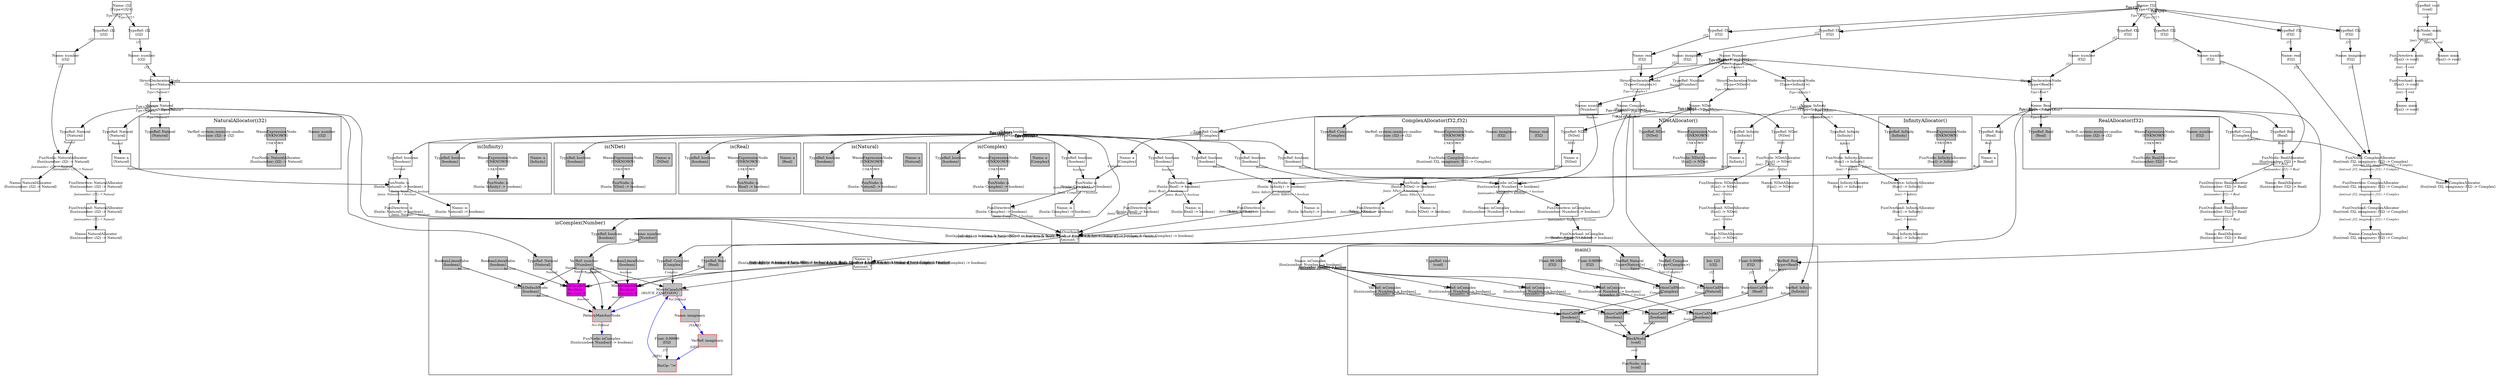 digraph Document {
  node [shape=box,fixedsize=shape fontsize=10]
  1 [label="Name: i32\n⟨Type<i32>⟩", fillcolor=grey];
  2 [label="Name: f32\n⟨Type<f32>⟩", fillcolor=grey];
  3 [label="Name: boolean\n⟨Type<boolean>⟩", fillcolor=grey];
  4 [label="Name: Number\n⟨Type<Number>⟩", fillcolor=grey];
  5 [label="StructDeclarationNode\n⟨Type<Infinity>⟩", fillcolor=grey];
  6 [label="Name: Infinity\n⟨Type<Infinity>⟩", fillcolor=grey];
  7 [label="StructDeclarationNode\n⟨Type<NDet>⟩", fillcolor=grey];
  8 [label="Name: NDet\n⟨Type<NDet>⟩", fillcolor=grey];
  9 [label="StructDeclarationNode\n⟨Type<Real>⟩", fillcolor=grey];
  10 [label="TypeRef: f32\n⟨f32⟩", fillcolor=grey];
  11 [label="Name: number\n⟨f32⟩", fillcolor=grey];
  12 [label="Name: Real\n⟨Type<Real>⟩", fillcolor=grey];
  13 [label="StructDeclarationNode\n⟨Type<Natural>⟩", fillcolor=grey];
  14 [label="TypeRef: i32\n⟨i32⟩", fillcolor=grey];
  15 [label="Name: number\n⟨i32⟩", fillcolor=grey];
  16 [label="Name: Natural\n⟨Type<Natural>⟩", fillcolor=grey];
  17 [label="StructDeclarationNode\n⟨Type<Complex>⟩", fillcolor=grey];
  18 [label="TypeRef: f32\n⟨f32⟩", fillcolor=grey];
  19 [label="Name: real\n⟨f32⟩", fillcolor=grey];
  20 [label="TypeRef: f32\n⟨f32⟩", fillcolor=grey];
  21 [label="Name: imaginary\n⟨f32⟩", fillcolor=grey];
  22 [label="Name: Complex\n⟨Type<Complex>⟩", fillcolor=grey];
  23 [label="FunOverload: isComplex\n⟨fun(number: Number) -> boolean⟩", fillcolor=grey];
  24 [label="FunDirective: isComplex\n⟨fun(number: Number) -> boolean⟩", fillcolor=grey];
  25 [label="FunNode: isComplex\n⟨fun(number: Number) -> boolean⟩", fillcolor=grey];
  26 [label="TypeRef: Number\n⟨Number⟩", fillcolor=grey];
  27 [label="Name: number\n⟨Number⟩", fillcolor=grey];
  28 [label="TypeRef: boolean\n⟨boolean⟩", fillcolor=grey];
  29 [label="Name: isComplex\n⟨fun(number: Number) -> boolean⟩", fillcolor=grey];
  30 [label="Name: isComplex\n⟨fun(number: Number) -> boolean⟩", fillcolor=grey];
  31 [label="FunOverload: main\n⟨fun() -> void⟩", fillcolor=grey];
  32 [label="FunDirective: main\n⟨fun() -> void⟩", fillcolor=grey];
  33 [label="FunNode: main\n⟨void⟩", fillcolor=grey];
  34 [label="TypeRef: void\n⟨void⟩", fillcolor=grey];
  35 [label="Name: main\n⟨fun() -> void⟩", fillcolor=grey];
  36 [label="Name: main\n⟨fun() -> void⟩", fillcolor=grey];
  37 [label="FunOverload: InfinityAllocator\n⟨fun() -> Infinity⟩", fillcolor=grey];
  38 [label="FunDirective: InfinityAllocator\n⟨fun() -> Infinity⟩", fillcolor=grey];
  39 [label="FunNode: InfinityAllocator\n⟨fun() -> Infinity⟩", fillcolor=grey];
  40 [label="TypeRef: Infinity\n⟨Infinity⟩", fillcolor=grey];
  41 [label="Name: InfinityAllocator\n⟨fun() -> Infinity⟩", fillcolor=grey];
  42 [label="Name: InfinityAllocator\n⟨fun() -> Infinity⟩", fillcolor=grey];
  43 [label="FunOverload: is\n⟨fun(a: Infinity) -> boolean & fun(a: NDet) -> boolean & fun(a: Real) -> boolean & fun(a: Natural) -> boolean & fun(a: Complex) -> boolean⟩
Amount: 7", fillcolor=magenta];
  44 [label="FunDirective: is\n⟨fun(a: Infinity) -> boolean⟩", fillcolor=grey];
  45 [label="FunNode: is\n⟨fun(a: Infinity) -> boolean⟩", fillcolor=grey];
  46 [label="TypeRef: Infinity\n⟨Infinity⟩", fillcolor=grey];
  47 [label="Name: a\n⟨Infinity⟩", fillcolor=grey];
  48 [label="TypeRef: boolean\n⟨boolean⟩", fillcolor=grey];
  49 [label="Name: is\n⟨fun(a: Infinity) -> boolean⟩", fillcolor=grey];
  50 [label="FunDirective: is\n⟨fun(a: NDet) -> boolean⟩", fillcolor=grey];
  51 [label="FunNode: is\n⟨fun(a: NDet) -> boolean⟩", fillcolor=grey];
  52 [label="TypeRef: NDet\n⟨NDet⟩", fillcolor=grey];
  53 [label="Name: a\n⟨NDet⟩", fillcolor=grey];
  54 [label="TypeRef: boolean\n⟨boolean⟩", fillcolor=grey];
  55 [label="Name: is\n⟨fun(a: NDet) -> boolean⟩", fillcolor=grey];
  56 [label="FunDirective: is\n⟨fun(a: Real) -> boolean⟩", fillcolor=grey];
  57 [label="FunNode: is\n⟨fun(a: Real) -> boolean⟩", fillcolor=grey];
  58 [label="TypeRef: Real\n⟨Real⟩", fillcolor=grey];
  59 [label="Name: a\n⟨Real⟩", fillcolor=grey];
  60 [label="TypeRef: boolean\n⟨boolean⟩", fillcolor=grey];
  61 [label="Name: is\n⟨fun(a: Real) -> boolean⟩", fillcolor=grey];
  62 [label="FunDirective: is\n⟨fun(a: Natural) -> boolean⟩", fillcolor=grey];
  63 [label="FunNode: is\n⟨fun(a: Natural) -> boolean⟩", fillcolor=grey];
  64 [label="TypeRef: Natural\n⟨Natural⟩", fillcolor=grey];
  65 [label="Name: a\n⟨Natural⟩", fillcolor=grey];
  66 [label="TypeRef: boolean\n⟨boolean⟩", fillcolor=grey];
  67 [label="Name: is\n⟨fun(a: Natural) -> boolean⟩", fillcolor=grey];
  68 [label="FunDirective: is\n⟨fun(a: Complex) -> boolean⟩", fillcolor=grey];
  69 [label="FunNode: is\n⟨fun(a: Complex) -> boolean⟩", fillcolor=grey];
  70 [label="TypeRef: Complex\n⟨Complex⟩", fillcolor=grey];
  71 [label="Name: a\n⟨Complex⟩", fillcolor=grey];
  72 [label="TypeRef: boolean\n⟨boolean⟩", fillcolor=grey];
  73 [label="Name: is\n⟨fun(a: Complex) -> boolean⟩", fillcolor=grey];
  74 [label="Name: is\n⟨fun(a: Infinity) -> boolean & fun(a: NDet) -> boolean & fun(a: Real) -> boolean & fun(a: Natural) -> boolean & fun(a: Complex) -> boolean⟩
Amount: 7", fillcolor=magenta];
  75 [label="FunOverload: NDetAllocator\n⟨fun() -> NDet⟩", fillcolor=grey];
  76 [label="FunDirective: NDetAllocator\n⟨fun() -> NDet⟩", fillcolor=grey];
  77 [label="FunNode: NDetAllocator\n⟨fun() -> NDet⟩", fillcolor=grey];
  78 [label="TypeRef: NDet\n⟨NDet⟩", fillcolor=grey];
  79 [label="Name: NDetAllocator\n⟨fun() -> NDet⟩", fillcolor=grey];
  80 [label="Name: NDetAllocator\n⟨fun() -> NDet⟩", fillcolor=grey];
  81 [label="FunOverload: RealAllocator\n⟨fun(number: f32) -> Real⟩", fillcolor=grey];
  82 [label="FunDirective: RealAllocator\n⟨fun(number: f32) -> Real⟩", fillcolor=grey];
  83 [label="FunNode: RealAllocator\n⟨fun(number: f32) -> Real⟩", fillcolor=grey];
  84 [label="TypeRef: f32\n⟨f32⟩", fillcolor=grey];
  85 [label="Name: number\n⟨f32⟩", fillcolor=grey];
  86 [label="TypeRef: Real\n⟨Real⟩", fillcolor=grey];
  87 [label="Name: RealAllocator\n⟨fun(number: f32) -> Real⟩", fillcolor=grey];
  88 [label="Name: RealAllocator\n⟨fun(number: f32) -> Real⟩", fillcolor=grey];
  89 [label="FunOverload: NaturalAllocator\n⟨fun(number: i32) -> Natural⟩", fillcolor=grey];
  90 [label="FunDirective: NaturalAllocator\n⟨fun(number: i32) -> Natural⟩", fillcolor=grey];
  91 [label="FunNode: NaturalAllocator\n⟨fun(number: i32) -> Natural⟩", fillcolor=grey];
  92 [label="TypeRef: i32\n⟨i32⟩", fillcolor=grey];
  93 [label="Name: number\n⟨i32⟩", fillcolor=grey];
  94 [label="TypeRef: Natural\n⟨Natural⟩", fillcolor=grey];
  95 [label="Name: NaturalAllocator\n⟨fun(number: i32) -> Natural⟩", fillcolor=grey];
  96 [label="Name: NaturalAllocator\n⟨fun(number: i32) -> Natural⟩", fillcolor=grey];
  97 [label="FunOverload: ComplexAllocator\n⟨fun(real: f32, imaginary: f32) -> Complex⟩", fillcolor=grey];
  98 [label="FunDirective: ComplexAllocator\n⟨fun(real: f32, imaginary: f32) -> Complex⟩", fillcolor=grey];
  99 [label="FunNode: ComplexAllocator\n⟨fun(real: f32, imaginary: f32) -> Complex⟩", fillcolor=grey];
  100 [label="TypeRef: f32\n⟨f32⟩", fillcolor=grey];
  101 [label="Name: real\n⟨f32⟩", fillcolor=grey];
  102 [label="TypeRef: f32\n⟨f32⟩", fillcolor=grey];
  103 [label="Name: imaginary\n⟨f32⟩", fillcolor=grey];
  104 [label="TypeRef: Complex\n⟨Complex⟩", fillcolor=grey];
  105 [label="Name: ComplexAllocator\n⟨fun(real: f32, imaginary: f32) -> Complex⟩", fillcolor=grey];
  106 [label="Name: ComplexAllocator\n⟨fun(real: f32, imaginary: f32) -> Complex⟩", fillcolor=grey];
  subgraph cluster0 {
    node [style=filled, fillcolor=grey];
    107 [label="BlockNode\n⟨void⟩", fillcolor=grey];
    108 [label="FunctionCallNode\n⟨boolean⟩", fillcolor=grey];
    109 [label="VarRef: isComplex\n⟨fun(number: Number) -> boolean⟩", fillcolor=grey];
    110 [label="VarRef: Infinity\n⟨Infinity⟩", fillcolor=grey];
    111 [label="FunctionCallNode\n⟨boolean⟩", fillcolor=grey];
    112 [label="VarRef: isComplex\n⟨fun(number: Number) -> boolean⟩", fillcolor=grey];
    113 [label="FunctionCallNode\n⟨Real⟩", fillcolor=grey];
    114 [label="VarRef: Real\n⟨Type<Real>⟩", fillcolor=grey];
    115 [label="Float: 0.00000\n⟨f32⟩", fillcolor=grey];
    116 [label="FunctionCallNode\n⟨boolean⟩", fillcolor=grey];
    117 [label="VarRef: isComplex\n⟨fun(number: Number) -> boolean⟩", fillcolor=grey];
    118 [label="FunctionCallNode\n⟨Natural⟩", fillcolor=grey];
    119 [label="VarRef: Natural\n⟨Type<Natural>⟩", fillcolor=grey];
    120 [label="Int: 123\n⟨i32⟩", fillcolor=grey];
    121 [label="FunctionCallNode\n⟨boolean⟩", fillcolor=grey];
    122 [label="VarRef: isComplex\n⟨fun(number: Number) -> boolean⟩", fillcolor=grey];
    123 [label="FunctionCallNode\n⟨Complex⟩", fillcolor=grey];
    124 [label="VarRef: Complex\n⟨Type<Complex>⟩", fillcolor=grey];
    125 [label="Float: 0.00000\n⟨f32⟩", fillcolor=grey];
    126 [label="Float: 99.10000\n⟨f32⟩", fillcolor=grey];
    127 [label="FunNode: main\n⟨void⟩", fillcolor=grey];
    128 [label="TypeRef: void\n⟨void⟩", fillcolor=grey];
    107 -> 127[taillabel="void" labeldistance="1" fontname="times  italic" fontsize = 10 color="black" ];
    108 -> 107[taillabel="boolean" labeldistance="1" fontname="times  italic" fontsize = 10 color="black" ];
    109 -> 108[taillabel="fun(number: Number) -> boolean" labeldistance="1" fontname="times  italic" fontsize = 10 color="black" ];
    110 -> 108[taillabel="Infinity" labeldistance="1" fontname="times  italic" fontsize = 10 color="black" ];
    111 -> 107[taillabel="boolean" labeldistance="1" fontname="times  italic" fontsize = 10 color="black" ];
    112 -> 111[taillabel="fun(number: Number) -> boolean" labeldistance="1" fontname="times  italic" fontsize = 10 color="black" ];
    113 -> 111[taillabel="Real" labeldistance="1" fontname="times  italic" fontsize = 10 color="black" ];
    114 -> 113[taillabel="Type<Real>" labeldistance="1" fontname="times  italic" fontsize = 10 color="black" ];
    115 -> 113[taillabel="f32" labeldistance="1" fontname="times  italic" fontsize = 10 color="black" ];
    116 -> 107[taillabel="boolean" labeldistance="1" fontname="times  italic" fontsize = 10 color="black" ];
    117 -> 116[taillabel="fun(number: Number) -> boolean" labeldistance="1" fontname="times  italic" fontsize = 10 color="black" ];
    118 -> 116[taillabel="Natural" labeldistance="1" fontname="times  italic" fontsize = 10 color="black" ];
    119 -> 118[taillabel="Type<Natural>" labeldistance="1" fontname="times  italic" fontsize = 10 color="black" ];
    120 -> 118[taillabel="i32" labeldistance="1" fontname="times  italic" fontsize = 10 color="black" ];
    121 -> 107[taillabel="boolean" labeldistance="1" fontname="times  italic" fontsize = 10 color="black" ];
    122 -> 121[taillabel="fun(number: Number) -> boolean" labeldistance="1" fontname="times  italic" fontsize = 10 color="black" ];
    123 -> 121[taillabel="Complex" labeldistance="1" fontname="times  italic" fontsize = 10 color="black" ];
    124 -> 123[taillabel="Type<Complex>" labeldistance="1" fontname="times  italic" fontsize = 10 color="black" ];
    125 -> 123[taillabel="f32" labeldistance="1" fontname="times  italic" fontsize = 10 color="black" ];
    126 -> 123[taillabel="f32" labeldistance="1" fontname="times  italic" fontsize = 10 color="black" ];
  label = "main()";
}
  subgraph cluster1 {
    node [style=filled, fillcolor=grey];
    129 [label="Name: number\n⟨Number⟩", fillcolor=grey];
    130 [label="PatternMatcherNode", fillcolor=grey, color=red];
    131 [label="VarRef: number\n⟨Number⟩", fillcolor=grey];
    132 [label="MatchCaseIsNode\n⟨boolean⟩
Amount: 9", fillcolor=magenta];
    133 [label="TypeRef: Real\n⟨Real⟩", fillcolor=grey];
    134 [label="BooleanLiteralfalse\n⟨boolean⟩", fillcolor=grey];
    135 [label="MatchCaseIsNode\n⟨boolean⟩
Amount: 9", fillcolor=magenta];
    136 [label="TypeRef: Natural\n⟨Natural⟩", fillcolor=grey];
    137 [label="BooleanLiteralfalse\n⟨boolean⟩", fillcolor=grey];
    138 [label="MatchCaseIsNode", fillcolor=grey, color=red];
    139 [label="TypeRef: Complex\n⟨Complex⟩", fillcolor=grey];
    140 [label="BinOp: '!='", fillcolor=grey, color=red];
    141 [label="VarRef: imaginary", fillcolor=grey, color=red];
    142 [label="Float: 0.00000\n⟨f32⟩", fillcolor=grey];
    143 [label="Name: imaginary", fillcolor=grey, color=red];
    144 [label="MatchDefaultNode\n⟨boolean⟩", fillcolor=grey];
    145 [label="BooleanLiteralfalse\n⟨boolean⟩", fillcolor=grey];
    146 [label="FunNode: isComplex\n⟨fun(number: Number) -> boolean⟩", fillcolor=grey];
    147 [label="TypeRef: boolean\n⟨boolean⟩", fillcolor=grey];
    129 -> 131[taillabel="Number" labeldistance="1" fontname="times  italic" fontsize = 10 color="black" ];
    130 -> 146[taillabel="Not Defined" labeldistance="1" fontname="times  italic" fontsize = 10 color="blue" ];
    131 -> 130[taillabel="Number" labeldistance="1" fontname="times  italic" fontsize = 10 color="black" ];
    131 -> 132[taillabel="Number" labeldistance="1" fontname="times  italic" fontsize = 10 color="black" ];
    131 -> 135[taillabel="Number" labeldistance="1" fontname="times  italic" fontsize = 10 color="black" ];
    131 -> 138[taillabel="Number" labeldistance="1" fontname="times  italic" fontsize = 10 color="black" ];
    131 -> 144[taillabel="Number" labeldistance="1" fontname="times  italic" fontsize = 10 color="black" ];
    132 -> 130[taillabel="boolean" labeldistance="1" fontname="times  italic" fontsize = 10 color="black" ];
    133 -> 132[taillabel="Real" labeldistance="1" fontname="times  italic" fontsize = 10 color="black" ];
    134 -> 132[taillabel="boolean" labeldistance="1" fontname="times  italic" fontsize = 10 color="black" ];
    135 -> 130[taillabel="boolean" labeldistance="1" fontname="times  italic" fontsize = 10 color="black" ];
    136 -> 135[taillabel="Natural" labeldistance="1" fontname="times  italic" fontsize = 10 color="black" ];
    137 -> 135[taillabel="boolean" labeldistance="1" fontname="times  italic" fontsize = 10 color="black" ];
    138 -> 143[taillabel="Not Defined" labeldistance="1" fontname="times  italic" fontsize = 10 color="blue" ];
    138 -> 130[taillabel="[MATCH_EXPRESSION]" labeldistance="1" fontname="times  italic" fontsize = 10 color="blue" ];
    139 -> 138[taillabel="Complex" labeldistance="1" fontname="times  italic" fontsize = 10 color="black" ];
    140 -> 138[taillabel="[RHS]" labeldistance="1" fontname="times  italic" fontsize = 10 color="blue" ];
    141 -> 140[taillabel="[LHS]" labeldistance="1" fontname="times  italic" fontsize = 10 color="blue" ];
    142 -> 140[taillabel="f32" labeldistance="1" fontname="times  italic" fontsize = 10 color="black" ];
    143 -> 141[taillabel="[NAME]" labeldistance="1" fontname="times  italic" fontsize = 10 color="blue" ];
    144 -> 130[taillabel="boolean" labeldistance="1" fontname="times  italic" fontsize = 10 color="black" ];
    145 -> 144[taillabel="boolean" labeldistance="1" fontname="times  italic" fontsize = 10 color="black" ];
  label = "isComplex(Number)";
}
  subgraph cluster2 {
    node [style=filled, fillcolor=grey];
    148 [label="WasmExpressionNode\n⟨UNKNOWN⟩", fillcolor=grey];
    149 [label="FunNode: InfinityAllocator\n⟨fun() -> Infinity⟩", fillcolor=grey];
    150 [label="TypeRef: Infinity\n⟨Infinity⟩", fillcolor=grey];
    148 -> 149[taillabel="UNKNOWN" labeldistance="1" fontname="times  italic" fontsize = 10 color="black" ];
  label = "InfinityAllocator()";
}
  subgraph cluster3 {
    node [style=filled, fillcolor=grey];
    151 [label="WasmExpressionNode\n⟨UNKNOWN⟩", fillcolor=grey];
    152 [label="FunNode: NDetAllocator\n⟨fun() -> NDet⟩", fillcolor=grey];
    153 [label="TypeRef: NDet\n⟨NDet⟩", fillcolor=grey];
    151 -> 152[taillabel="UNKNOWN" labeldistance="1" fontname="times  italic" fontsize = 10 color="black" ];
  label = "NDetAllocator()";
}
  subgraph cluster4 {
    node [style=filled, fillcolor=grey];
    154 [label="Name: a\n⟨Infinity⟩", fillcolor=grey];
    155 [label="WasmExpressionNode\n⟨UNKNOWN⟩", fillcolor=grey];
    156 [label="FunNode: is\n⟨fun(a: Infinity) -> boolean⟩", fillcolor=grey];
    157 [label="TypeRef: boolean\n⟨boolean⟩", fillcolor=grey];
    155 -> 156[taillabel="UNKNOWN" labeldistance="1" fontname="times  italic" fontsize = 10 color="black" ];
  label = "is(Infinity)";
}
  subgraph cluster5 {
    node [style=filled, fillcolor=grey];
    158 [label="Name: a\n⟨NDet⟩", fillcolor=grey];
    159 [label="WasmExpressionNode\n⟨UNKNOWN⟩", fillcolor=grey];
    160 [label="FunNode: is\n⟨fun(a: NDet) -> boolean⟩", fillcolor=grey];
    161 [label="TypeRef: boolean\n⟨boolean⟩", fillcolor=grey];
    159 -> 160[taillabel="UNKNOWN" labeldistance="1" fontname="times  italic" fontsize = 10 color="black" ];
  label = "is(NDet)";
}
  subgraph cluster6 {
    node [style=filled, fillcolor=grey];
    162 [label="Name: a\n⟨Real⟩", fillcolor=grey];
    163 [label="WasmExpressionNode\n⟨UNKNOWN⟩", fillcolor=grey];
    164 [label="FunNode: is\n⟨fun(a: Real) -> boolean⟩", fillcolor=grey];
    165 [label="TypeRef: boolean\n⟨boolean⟩", fillcolor=grey];
    163 -> 164[taillabel="UNKNOWN" labeldistance="1" fontname="times  italic" fontsize = 10 color="black" ];
  label = "is(Real)";
}
  subgraph cluster7 {
    node [style=filled, fillcolor=grey];
    166 [label="Name: a\n⟨Natural⟩", fillcolor=grey];
    167 [label="WasmExpressionNode\n⟨UNKNOWN⟩", fillcolor=grey];
    168 [label="FunNode: is\n⟨fun(a: Natural) -> boolean⟩", fillcolor=grey];
    169 [label="TypeRef: boolean\n⟨boolean⟩", fillcolor=grey];
    167 -> 168[taillabel="UNKNOWN" labeldistance="1" fontname="times  italic" fontsize = 10 color="black" ];
  label = "is(Natural)";
}
  subgraph cluster8 {
    node [style=filled, fillcolor=grey];
    170 [label="Name: a\n⟨Complex⟩", fillcolor=grey];
    171 [label="WasmExpressionNode\n⟨UNKNOWN⟩", fillcolor=grey];
    172 [label="FunNode: is\n⟨fun(a: Complex) -> boolean⟩", fillcolor=grey];
    173 [label="TypeRef: boolean\n⟨boolean⟩", fillcolor=grey];
    171 -> 172[taillabel="UNKNOWN" labeldistance="1" fontname="times  italic" fontsize = 10 color="black" ];
  label = "is(Complex)";
}
  subgraph cluster9 {
    node [style=filled, fillcolor=grey];
    174 [label="Name: number\n⟨i32⟩", fillcolor=grey];
    175 [label="WasmExpressionNode\n⟨UNKNOWN⟩", fillcolor=grey];
    176 [label="VarRef: system::memory::malloc\n⟨fun(size: i32) -> i32⟩", fillcolor=grey];
    177 [label="FunNode: NaturalAllocator\n⟨fun(number: i32) -> Natural⟩", fillcolor=grey];
    178 [label="TypeRef: Natural\n⟨Natural⟩", fillcolor=grey];
    175 -> 177[taillabel="UNKNOWN" labeldistance="1" fontname="times  italic" fontsize = 10 color="black" ];
  label = "NaturalAllocator(i32)";
}
  subgraph cluster10 {
    node [style=filled, fillcolor=grey];
    179 [label="Name: number\n⟨f32⟩", fillcolor=grey];
    180 [label="WasmExpressionNode\n⟨UNKNOWN⟩", fillcolor=grey];
    181 [label="VarRef: system::memory::malloc\n⟨fun(size: i32) -> i32⟩", fillcolor=grey];
    182 [label="FunNode: RealAllocator\n⟨fun(number: f32) -> Real⟩", fillcolor=grey];
    183 [label="TypeRef: Real\n⟨Real⟩", fillcolor=grey];
    180 -> 182[taillabel="UNKNOWN" labeldistance="1" fontname="times  italic" fontsize = 10 color="black" ];
  label = "RealAllocator(f32)";
}
  subgraph cluster11 {
    node [style=filled, fillcolor=grey];
    184 [label="Name: real\n⟨f32⟩", fillcolor=grey];
    185 [label="Name: imaginary\n⟨f32⟩", fillcolor=grey];
    186 [label="WasmExpressionNode\n⟨UNKNOWN⟩", fillcolor=grey];
    187 [label="VarRef: system::memory::malloc\n⟨fun(size: i32) -> i32⟩", fillcolor=grey];
    188 [label="FunNode: ComplexAllocator\n⟨fun(real: f32, imaginary: f32) -> Complex⟩", fillcolor=grey];
    189 [label="TypeRef: Complex\n⟨Complex⟩", fillcolor=grey];
    186 -> 188[taillabel="UNKNOWN" labeldistance="1" fontname="times  italic" fontsize = 10 color="black" ];
  label = "ComplexAllocator(f32,f32)";
}
  1 -> 14[taillabel="Type<i32>" labeldistance="1" fontname="times  italic" fontsize = 10 color="black" ];
  1 -> 92[taillabel="Type<i32>" labeldistance="1" fontname="times  italic" fontsize = 10 color="black" ];
  2 -> 10[taillabel="Type<f32>" labeldistance="1" fontname="times  italic" fontsize = 10 color="black" ];
  2 -> 18[taillabel="Type<f32>" labeldistance="1" fontname="times  italic" fontsize = 10 color="black" ];
  2 -> 20[taillabel="Type<f32>" labeldistance="1" fontname="times  italic" fontsize = 10 color="black" ];
  2 -> 84[taillabel="Type<f32>" labeldistance="1" fontname="times  italic" fontsize = 10 color="black" ];
  2 -> 100[taillabel="Type<f32>" labeldistance="1" fontname="times  italic" fontsize = 10 color="black" ];
  2 -> 102[taillabel="Type<f32>" labeldistance="1" fontname="times  italic" fontsize = 10 color="black" ];
  3 -> 28[taillabel="Type<boolean>" labeldistance="1" fontname="times  italic" fontsize = 10 color="black" ];
  3 -> 48[taillabel="Type<boolean>" labeldistance="1" fontname="times  italic" fontsize = 10 color="black" ];
  3 -> 54[taillabel="Type<boolean>" labeldistance="1" fontname="times  italic" fontsize = 10 color="black" ];
  3 -> 60[taillabel="Type<boolean>" labeldistance="1" fontname="times  italic" fontsize = 10 color="black" ];
  3 -> 66[taillabel="Type<boolean>" labeldistance="1" fontname="times  italic" fontsize = 10 color="black" ];
  3 -> 72[taillabel="Type<boolean>" labeldistance="1" fontname="times  italic" fontsize = 10 color="black" ];
  3 -> 147[taillabel="Type<boolean>" labeldistance="1" fontname="times  italic" fontsize = 10 color="black" ];
  3 -> 157[taillabel="Type<boolean>" labeldistance="1" fontname="times  italic" fontsize = 10 color="black" ];
  3 -> 161[taillabel="Type<boolean>" labeldistance="1" fontname="times  italic" fontsize = 10 color="black" ];
  3 -> 165[taillabel="Type<boolean>" labeldistance="1" fontname="times  italic" fontsize = 10 color="black" ];
  3 -> 169[taillabel="Type<boolean>" labeldistance="1" fontname="times  italic" fontsize = 10 color="black" ];
  3 -> 173[taillabel="Type<boolean>" labeldistance="1" fontname="times  italic" fontsize = 10 color="black" ];
  4 -> 5[taillabel="Type<Number>" labeldistance="1" fontname="times  italic" fontsize = 10 color="black" ];
  4 -> 7[taillabel="Type<Number>" labeldistance="1" fontname="times  italic" fontsize = 10 color="black" ];
  4 -> 9[taillabel="Type<Number>" labeldistance="1" fontname="times  italic" fontsize = 10 color="black" ];
  4 -> 13[taillabel="Type<Number>" labeldistance="1" fontname="times  italic" fontsize = 10 color="black" ];
  4 -> 17[taillabel="Type<Number>" labeldistance="1" fontname="times  italic" fontsize = 10 color="black" ];
  4 -> 26[taillabel="Type<Number>" labeldistance="1" fontname="times  italic" fontsize = 10 color="black" ];
  5 -> 6[taillabel="Type<Infinity>" labeldistance="1" fontname="times  italic" fontsize = 10 color="black" ];
  6 -> 40[taillabel="Type<Infinity>" labeldistance="1" fontname="times  italic" fontsize = 10 color="black" ];
  6 -> 46[taillabel="Type<Infinity>" labeldistance="1" fontname="times  italic" fontsize = 10 color="black" ];
  6 -> 110[taillabel="Type<Infinity>" labeldistance="1" fontname="times  italic" fontsize = 10 color="black" ];
  6 -> 150[taillabel="Type<Infinity>" labeldistance="1" fontname="times  italic" fontsize = 10 color="black" ];
  7 -> 8[taillabel="Type<NDet>" labeldistance="1" fontname="times  italic" fontsize = 10 color="black" ];
  8 -> 52[taillabel="Type<NDet>" labeldistance="1" fontname="times  italic" fontsize = 10 color="black" ];
  8 -> 78[taillabel="Type<NDet>" labeldistance="1" fontname="times  italic" fontsize = 10 color="black" ];
  8 -> 153[taillabel="Type<NDet>" labeldistance="1" fontname="times  italic" fontsize = 10 color="black" ];
  9 -> 12[taillabel="Type<Real>" labeldistance="1" fontname="times  italic" fontsize = 10 color="black" ];
  10 -> 11[taillabel="f32" labeldistance="1" fontname="times  italic" fontsize = 10 color="black" ];
  11 -> 9[taillabel="f32" labeldistance="1" fontname="times  italic" fontsize = 10 color="black" ];
  12 -> 58[taillabel="Type<Real>" labeldistance="1" fontname="times  italic" fontsize = 10 color="black" ];
  12 -> 86[taillabel="Type<Real>" labeldistance="1" fontname="times  italic" fontsize = 10 color="black" ];
  12 -> 114[taillabel="Type<Real>" labeldistance="1" fontname="times  italic" fontsize = 10 color="black" ];
  12 -> 133[taillabel="Type<Real>" labeldistance="1" fontname="times  italic" fontsize = 10 color="black" ];
  12 -> 183[taillabel="Type<Real>" labeldistance="1" fontname="times  italic" fontsize = 10 color="black" ];
  13 -> 16[taillabel="Type<Natural>" labeldistance="1" fontname="times  italic" fontsize = 10 color="black" ];
  14 -> 15[taillabel="i32" labeldistance="1" fontname="times  italic" fontsize = 10 color="black" ];
  15 -> 13[taillabel="i32" labeldistance="1" fontname="times  italic" fontsize = 10 color="black" ];
  16 -> 64[taillabel="Type<Natural>" labeldistance="1" fontname="times  italic" fontsize = 10 color="black" ];
  16 -> 94[taillabel="Type<Natural>" labeldistance="1" fontname="times  italic" fontsize = 10 color="black" ];
  16 -> 119[taillabel="Type<Natural>" labeldistance="1" fontname="times  italic" fontsize = 10 color="black" ];
  16 -> 136[taillabel="Type<Natural>" labeldistance="1" fontname="times  italic" fontsize = 10 color="black" ];
  16 -> 178[taillabel="Type<Natural>" labeldistance="1" fontname="times  italic" fontsize = 10 color="black" ];
  17 -> 22[taillabel="Type<Complex>" labeldistance="1" fontname="times  italic" fontsize = 10 color="black" ];
  18 -> 19[taillabel="f32" labeldistance="1" fontname="times  italic" fontsize = 10 color="black" ];
  19 -> 17[taillabel="f32" labeldistance="1" fontname="times  italic" fontsize = 10 color="black" ];
  20 -> 21[taillabel="f32" labeldistance="1" fontname="times  italic" fontsize = 10 color="black" ];
  21 -> 17[taillabel="f32" labeldistance="1" fontname="times  italic" fontsize = 10 color="black" ];
  22 -> 70[taillabel="Type<Complex>" labeldistance="1" fontname="times  italic" fontsize = 10 color="black" ];
  22 -> 104[taillabel="Type<Complex>" labeldistance="1" fontname="times  italic" fontsize = 10 color="black" ];
  22 -> 124[taillabel="Type<Complex>" labeldistance="1" fontname="times  italic" fontsize = 10 color="black" ];
  22 -> 139[taillabel="Type<Complex>" labeldistance="1" fontname="times  italic" fontsize = 10 color="black" ];
  22 -> 189[taillabel="Type<Complex>" labeldistance="1" fontname="times  italic" fontsize = 10 color="black" ];
  23 -> 30[taillabel="fun(number: Number) -> boolean" labeldistance="1" fontname="times  italic" fontsize = 10 color="black" ];
  24 -> 23[taillabel="fun(number: Number) -> boolean" labeldistance="1" fontname="times  italic" fontsize = 10 color="black" ];
  25 -> 29[taillabel="fun(number: Number) -> boolean" labeldistance="1" fontname="times  italic" fontsize = 10 color="black" ];
  25 -> 24[taillabel="fun(number: Number) -> boolean" labeldistance="1" fontname="times  italic" fontsize = 10 color="black" ];
  26 -> 27[taillabel="Number" labeldistance="1" fontname="times  italic" fontsize = 10 color="black" ];
  27 -> 25[taillabel="Number" labeldistance="1" fontname="times  italic" fontsize = 10 color="black" ];
  28 -> 25[taillabel="boolean" labeldistance="1" fontname="times  italic" fontsize = 10 color="black" ];
  30 -> 109[taillabel="fun(number: Number) -> boolean" labeldistance="1" fontname="times  italic" fontsize = 10 color="black" ];
  30 -> 112[taillabel="fun(number: Number) -> boolean" labeldistance="1" fontname="times  italic" fontsize = 10 color="black" ];
  30 -> 117[taillabel="fun(number: Number) -> boolean" labeldistance="1" fontname="times  italic" fontsize = 10 color="black" ];
  30 -> 122[taillabel="fun(number: Number) -> boolean" labeldistance="1" fontname="times  italic" fontsize = 10 color="black" ];
  31 -> 36[taillabel="fun() -> void" labeldistance="1" fontname="times  italic" fontsize = 10 color="black" ];
  32 -> 31[taillabel="fun() -> void" labeldistance="1" fontname="times  italic" fontsize = 10 color="black" ];
  33 -> 35[taillabel="fun() -> void" labeldistance="1" fontname="times  italic" fontsize = 10 color="black" ];
  33 -> 32[taillabel="fun() -> void" labeldistance="1" fontname="times  italic" fontsize = 10 color="black" ];
  34 -> 33[taillabel="void" labeldistance="1" fontname="times  italic" fontsize = 10 color="black" ];
  37 -> 42[taillabel="fun() -> Infinity" labeldistance="1" fontname="times  italic" fontsize = 10 color="black" ];
  38 -> 37[taillabel="fun() -> Infinity" labeldistance="1" fontname="times  italic" fontsize = 10 color="black" ];
  39 -> 41[taillabel="fun() -> Infinity" labeldistance="1" fontname="times  italic" fontsize = 10 color="black" ];
  39 -> 38[taillabel="fun() -> Infinity" labeldistance="1" fontname="times  italic" fontsize = 10 color="black" ];
  40 -> 39[taillabel="Infinity" labeldistance="1" fontname="times  italic" fontsize = 10 color="black" ];
  43 -> 74[taillabel="fun(a: Infinity) -> boolean & fun(a: NDet) -> boolean & fun(a: Real) -> boolean & fun(a: Natural) -> boolean & fun(a: Complex) -> boolean" labeldistance="1" fontname="times  italic" fontsize = 10 color="black" ];
  44 -> 43[taillabel="fun(a: Infinity) -> boolean" labeldistance="1" fontname="times  italic" fontsize = 10 color="black" ];
  45 -> 49[taillabel="fun(a: Infinity) -> boolean" labeldistance="1" fontname="times  italic" fontsize = 10 color="black" ];
  45 -> 44[taillabel="fun(a: Infinity) -> boolean" labeldistance="1" fontname="times  italic" fontsize = 10 color="black" ];
  46 -> 47[taillabel="Infinity" labeldistance="1" fontname="times  italic" fontsize = 10 color="black" ];
  47 -> 45[taillabel="Infinity" labeldistance="1" fontname="times  italic" fontsize = 10 color="black" ];
  48 -> 45[taillabel="boolean" labeldistance="1" fontname="times  italic" fontsize = 10 color="black" ];
  50 -> 43[taillabel="fun(a: NDet) -> boolean" labeldistance="1" fontname="times  italic" fontsize = 10 color="black" ];
  51 -> 55[taillabel="fun(a: NDet) -> boolean" labeldistance="1" fontname="times  italic" fontsize = 10 color="black" ];
  51 -> 50[taillabel="fun(a: NDet) -> boolean" labeldistance="1" fontname="times  italic" fontsize = 10 color="black" ];
  52 -> 53[taillabel="NDet" labeldistance="1" fontname="times  italic" fontsize = 10 color="black" ];
  53 -> 51[taillabel="NDet" labeldistance="1" fontname="times  italic" fontsize = 10 color="black" ];
  54 -> 51[taillabel="boolean" labeldistance="1" fontname="times  italic" fontsize = 10 color="black" ];
  56 -> 43[taillabel="fun(a: Real) -> boolean" labeldistance="1" fontname="times  italic" fontsize = 10 color="black" ];
  57 -> 61[taillabel="fun(a: Real) -> boolean" labeldistance="1" fontname="times  italic" fontsize = 10 color="black" ];
  57 -> 56[taillabel="fun(a: Real) -> boolean" labeldistance="1" fontname="times  italic" fontsize = 10 color="black" ];
  58 -> 59[taillabel="Real" labeldistance="1" fontname="times  italic" fontsize = 10 color="black" ];
  59 -> 57[taillabel="Real" labeldistance="1" fontname="times  italic" fontsize = 10 color="black" ];
  60 -> 57[taillabel="boolean" labeldistance="1" fontname="times  italic" fontsize = 10 color="black" ];
  62 -> 43[taillabel="fun(a: Natural) -> boolean" labeldistance="1" fontname="times  italic" fontsize = 10 color="black" ];
  63 -> 67[taillabel="fun(a: Natural) -> boolean" labeldistance="1" fontname="times  italic" fontsize = 10 color="black" ];
  63 -> 62[taillabel="fun(a: Natural) -> boolean" labeldistance="1" fontname="times  italic" fontsize = 10 color="black" ];
  64 -> 65[taillabel="Natural" labeldistance="1" fontname="times  italic" fontsize = 10 color="black" ];
  65 -> 63[taillabel="Natural" labeldistance="1" fontname="times  italic" fontsize = 10 color="black" ];
  66 -> 63[taillabel="boolean" labeldistance="1" fontname="times  italic" fontsize = 10 color="black" ];
  68 -> 43[taillabel="fun(a: Complex) -> boolean" labeldistance="1" fontname="times  italic" fontsize = 10 color="black" ];
  69 -> 73[taillabel="fun(a: Complex) -> boolean" labeldistance="1" fontname="times  italic" fontsize = 10 color="black" ];
  69 -> 68[taillabel="fun(a: Complex) -> boolean" labeldistance="1" fontname="times  italic" fontsize = 10 color="black" ];
  70 -> 71[taillabel="Complex" labeldistance="1" fontname="times  italic" fontsize = 10 color="black" ];
  71 -> 69[taillabel="Complex" labeldistance="1" fontname="times  italic" fontsize = 10 color="black" ];
  72 -> 69[taillabel="boolean" labeldistance="1" fontname="times  italic" fontsize = 10 color="black" ];
  74 -> 132[taillabel="fun(a: Infinity) -> boolean & fun(a: NDet) -> boolean & fun(a: Real) -> boolean & fun(a: Natural) -> boolean & fun(a: Complex) -> boolean" labeldistance="1" fontname="times  italic" fontsize = 10 color="black" ];
  74 -> 135[taillabel="fun(a: Infinity) -> boolean & fun(a: NDet) -> boolean & fun(a: Real) -> boolean & fun(a: Natural) -> boolean & fun(a: Complex) -> boolean" labeldistance="1" fontname="times  italic" fontsize = 10 color="black" ];
  74 -> 138[taillabel="fun(a: Infinity) -> boolean & fun(a: NDet) -> boolean & fun(a: Real) -> boolean & fun(a: Natural) -> boolean & fun(a: Complex) -> boolean" labeldistance="1" fontname="times  italic" fontsize = 10 color="black" ];
  75 -> 80[taillabel="fun() -> NDet" labeldistance="1" fontname="times  italic" fontsize = 10 color="black" ];
  76 -> 75[taillabel="fun() -> NDet" labeldistance="1" fontname="times  italic" fontsize = 10 color="black" ];
  77 -> 79[taillabel="fun() -> NDet" labeldistance="1" fontname="times  italic" fontsize = 10 color="black" ];
  77 -> 76[taillabel="fun() -> NDet" labeldistance="1" fontname="times  italic" fontsize = 10 color="black" ];
  78 -> 77[taillabel="NDet" labeldistance="1" fontname="times  italic" fontsize = 10 color="black" ];
  81 -> 88[taillabel="fun(number: f32) -> Real" labeldistance="1" fontname="times  italic" fontsize = 10 color="black" ];
  82 -> 81[taillabel="fun(number: f32) -> Real" labeldistance="1" fontname="times  italic" fontsize = 10 color="black" ];
  83 -> 87[taillabel="fun(number: f32) -> Real" labeldistance="1" fontname="times  italic" fontsize = 10 color="black" ];
  83 -> 82[taillabel="fun(number: f32) -> Real" labeldistance="1" fontname="times  italic" fontsize = 10 color="black" ];
  84 -> 85[taillabel="f32" labeldistance="1" fontname="times  italic" fontsize = 10 color="black" ];
  85 -> 83[taillabel="f32" labeldistance="1" fontname="times  italic" fontsize = 10 color="black" ];
  86 -> 83[taillabel="Real" labeldistance="1" fontname="times  italic" fontsize = 10 color="black" ];
  89 -> 96[taillabel="fun(number: i32) -> Natural" labeldistance="1" fontname="times  italic" fontsize = 10 color="black" ];
  90 -> 89[taillabel="fun(number: i32) -> Natural" labeldistance="1" fontname="times  italic" fontsize = 10 color="black" ];
  91 -> 95[taillabel="fun(number: i32) -> Natural" labeldistance="1" fontname="times  italic" fontsize = 10 color="black" ];
  91 -> 90[taillabel="fun(number: i32) -> Natural" labeldistance="1" fontname="times  italic" fontsize = 10 color="black" ];
  92 -> 93[taillabel="i32" labeldistance="1" fontname="times  italic" fontsize = 10 color="black" ];
  93 -> 91[taillabel="i32" labeldistance="1" fontname="times  italic" fontsize = 10 color="black" ];
  94 -> 91[taillabel="Natural" labeldistance="1" fontname="times  italic" fontsize = 10 color="black" ];
  97 -> 106[taillabel="fun(real: f32, imaginary: f32) -> Complex" labeldistance="1" fontname="times  italic" fontsize = 10 color="black" ];
  98 -> 97[taillabel="fun(real: f32, imaginary: f32) -> Complex" labeldistance="1" fontname="times  italic" fontsize = 10 color="black" ];
  99 -> 105[taillabel="fun(real: f32, imaginary: f32) -> Complex" labeldistance="1" fontname="times  italic" fontsize = 10 color="black" ];
  99 -> 98[taillabel="fun(real: f32, imaginary: f32) -> Complex" labeldistance="1" fontname="times  italic" fontsize = 10 color="black" ];
  100 -> 101[taillabel="f32" labeldistance="1" fontname="times  italic" fontsize = 10 color="black" ];
  101 -> 99[taillabel="f32" labeldistance="1" fontname="times  italic" fontsize = 10 color="black" ];
  102 -> 103[taillabel="f32" labeldistance="1" fontname="times  italic" fontsize = 10 color="black" ];
  103 -> 99[taillabel="f32" labeldistance="1" fontname="times  italic" fontsize = 10 color="black" ];
  104 -> 99[taillabel="Complex" labeldistance="1" fontname="times  italic" fontsize = 10 color="black" ];
  label="";
}
